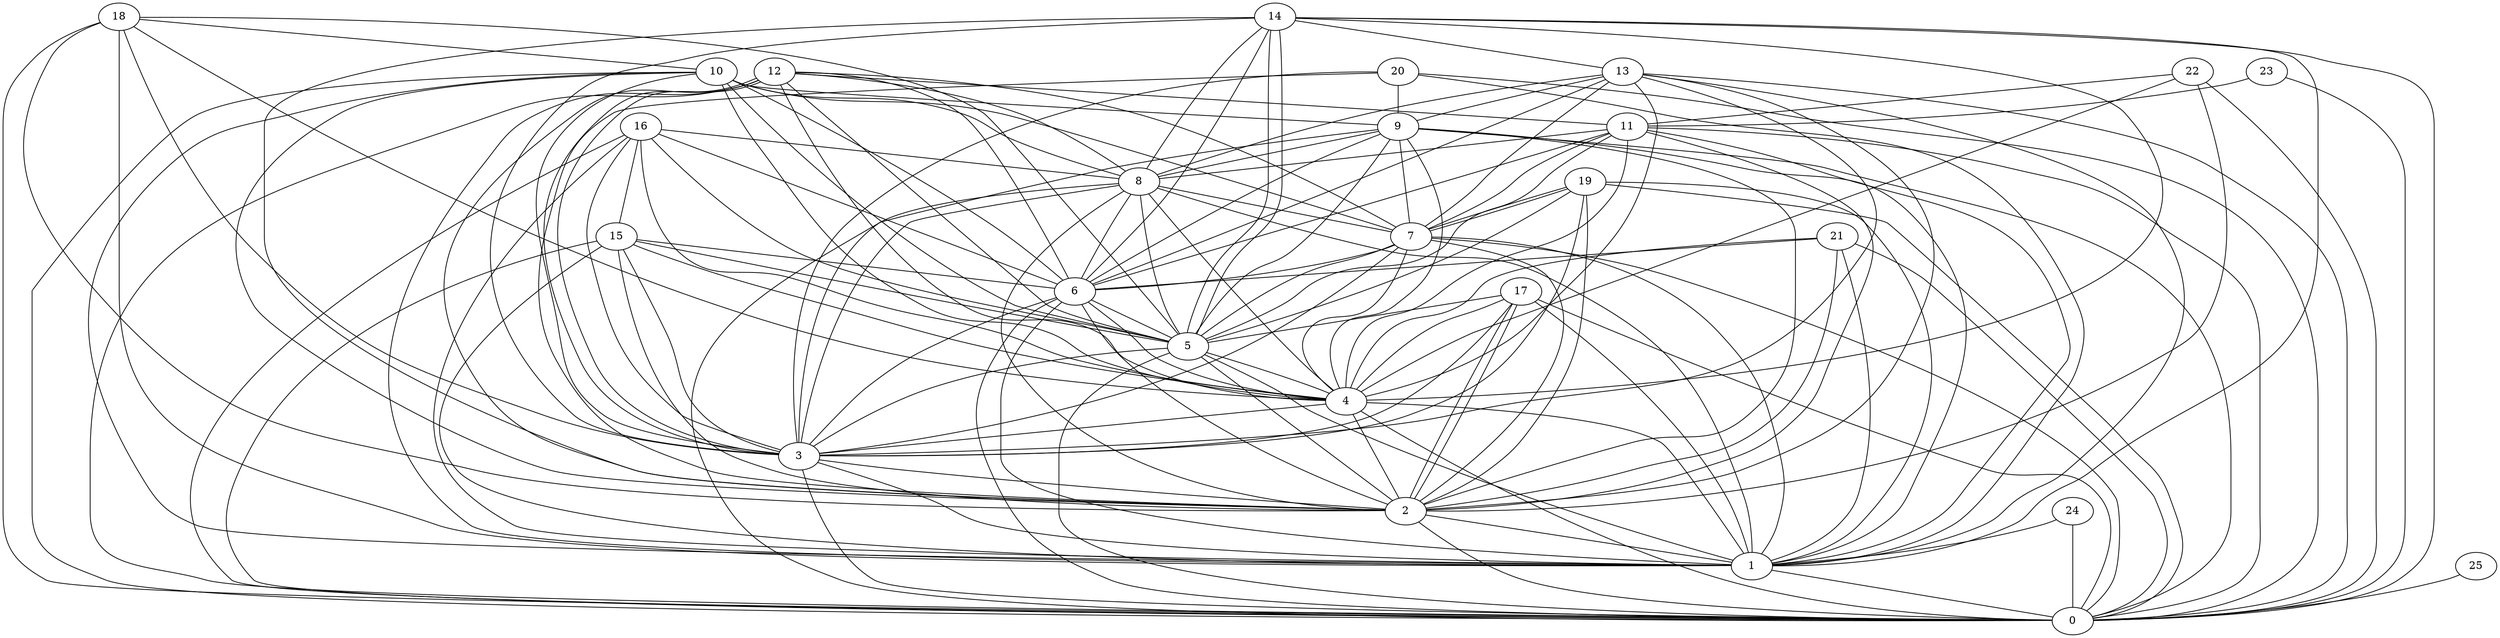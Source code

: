 graph G {
0;
1;
2;
3;
4;
5;
6;
7;
8;
9;
10;
11;
12;
13;
14;
15;
16;
17;
18;
19;
20;
21;
22;
23;
24;
25;
25--0 ;
24--1 ;
24--0 ;
23--11 ;
23--0 ;
22--4 ;
22--11 ;
22--0 ;
22--2 ;
21--6 ;
21--4 ;
21--2 ;
21--0 ;
21--1 ;
20--3 ;
20--9 ;
20--1 ;
20--0 ;
20--2 ;
19--7 ;
19--7 ;
19--3 ;
19--2 ;
19--5 ;
19--0 ;
19--1 ;
18--10 ;
18--0 ;
18--3 ;
18--5 ;
18--1 ;
18--2 ;
18--4 ;
17--2 ;
17--2 ;
17--3 ;
17--4 ;
17--5 ;
17--1 ;
17--0 ;
16--15 ;
16--8 ;
16--0 ;
16--5 ;
16--4 ;
16--1 ;
16--6 ;
16--3 ;
15--1 ;
15--2 ;
15--3 ;
15--0 ;
15--4 ;
15--6 ;
15--5 ;
14--5 ;
14--0 ;
14--1 ;
14--2 ;
14--6 ;
14--13 ;
14--5 ;
14--4 ;
14--8 ;
14--3 ;
13--7 ;
13--9 ;
13--8 ;
13--4 ;
13--2 ;
13--0 ;
13--1 ;
13--6 ;
13--3 ;
12--0 ;
12--11 ;
12--3 ;
12--8 ;
12--3 ;
12--6 ;
12--5 ;
12--7 ;
12--4 ;
12--1 ;
12--2 ;
11--6 ;
11--4 ;
11--5 ;
11--7 ;
11--0 ;
11--1 ;
11--8 ;
11--2 ;
10--0 ;
10--2 ;
10--9 ;
10--7 ;
10--8 ;
10--4 ;
10--5 ;
10--6 ;
10--1 ;
10--3 ;
9--5 ;
9--2 ;
9--1 ;
9--8 ;
9--0 ;
9--3 ;
9--7 ;
9--6 ;
9--4 ;
8--4 ;
8--3 ;
8--1 ;
8--0 ;
8--2 ;
8--6 ;
8--5 ;
8--7 ;
7--1 ;
7--6 ;
7--0 ;
7--5 ;
7--4 ;
7--3 ;
7--2 ;
6--2 ;
6--0 ;
6--3 ;
6--4 ;
6--5 ;
6--1 ;
5--2 ;
5--4 ;
5--3 ;
5--1 ;
5--0 ;
4--3 ;
4--2 ;
4--0 ;
4--1 ;
3--2 ;
3--0 ;
3--1 ;
2--0 ;
2--1 ;
1--0 ;
}

